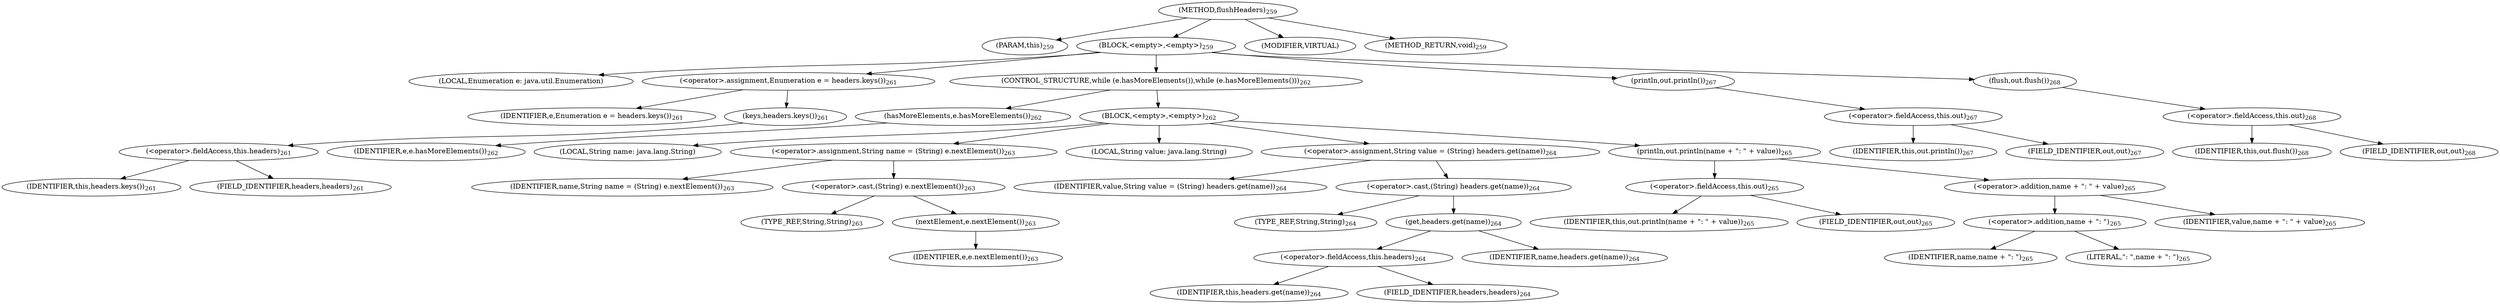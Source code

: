 digraph "flushHeaders" {  
"362" [label = <(METHOD,flushHeaders)<SUB>259</SUB>> ]
"363" [label = <(PARAM,this)<SUB>259</SUB>> ]
"364" [label = <(BLOCK,&lt;empty&gt;,&lt;empty&gt;)<SUB>259</SUB>> ]
"365" [label = <(LOCAL,Enumeration e: java.util.Enumeration)> ]
"366" [label = <(&lt;operator&gt;.assignment,Enumeration e = headers.keys())<SUB>261</SUB>> ]
"367" [label = <(IDENTIFIER,e,Enumeration e = headers.keys())<SUB>261</SUB>> ]
"368" [label = <(keys,headers.keys())<SUB>261</SUB>> ]
"369" [label = <(&lt;operator&gt;.fieldAccess,this.headers)<SUB>261</SUB>> ]
"370" [label = <(IDENTIFIER,this,headers.keys())<SUB>261</SUB>> ]
"371" [label = <(FIELD_IDENTIFIER,headers,headers)<SUB>261</SUB>> ]
"372" [label = <(CONTROL_STRUCTURE,while (e.hasMoreElements()),while (e.hasMoreElements()))<SUB>262</SUB>> ]
"373" [label = <(hasMoreElements,e.hasMoreElements())<SUB>262</SUB>> ]
"374" [label = <(IDENTIFIER,e,e.hasMoreElements())<SUB>262</SUB>> ]
"375" [label = <(BLOCK,&lt;empty&gt;,&lt;empty&gt;)<SUB>262</SUB>> ]
"376" [label = <(LOCAL,String name: java.lang.String)> ]
"377" [label = <(&lt;operator&gt;.assignment,String name = (String) e.nextElement())<SUB>263</SUB>> ]
"378" [label = <(IDENTIFIER,name,String name = (String) e.nextElement())<SUB>263</SUB>> ]
"379" [label = <(&lt;operator&gt;.cast,(String) e.nextElement())<SUB>263</SUB>> ]
"380" [label = <(TYPE_REF,String,String)<SUB>263</SUB>> ]
"381" [label = <(nextElement,e.nextElement())<SUB>263</SUB>> ]
"382" [label = <(IDENTIFIER,e,e.nextElement())<SUB>263</SUB>> ]
"383" [label = <(LOCAL,String value: java.lang.String)> ]
"384" [label = <(&lt;operator&gt;.assignment,String value = (String) headers.get(name))<SUB>264</SUB>> ]
"385" [label = <(IDENTIFIER,value,String value = (String) headers.get(name))<SUB>264</SUB>> ]
"386" [label = <(&lt;operator&gt;.cast,(String) headers.get(name))<SUB>264</SUB>> ]
"387" [label = <(TYPE_REF,String,String)<SUB>264</SUB>> ]
"388" [label = <(get,headers.get(name))<SUB>264</SUB>> ]
"389" [label = <(&lt;operator&gt;.fieldAccess,this.headers)<SUB>264</SUB>> ]
"390" [label = <(IDENTIFIER,this,headers.get(name))<SUB>264</SUB>> ]
"391" [label = <(FIELD_IDENTIFIER,headers,headers)<SUB>264</SUB>> ]
"392" [label = <(IDENTIFIER,name,headers.get(name))<SUB>264</SUB>> ]
"393" [label = <(println,out.println(name + &quot;: &quot; + value))<SUB>265</SUB>> ]
"394" [label = <(&lt;operator&gt;.fieldAccess,this.out)<SUB>265</SUB>> ]
"395" [label = <(IDENTIFIER,this,out.println(name + &quot;: &quot; + value))<SUB>265</SUB>> ]
"396" [label = <(FIELD_IDENTIFIER,out,out)<SUB>265</SUB>> ]
"397" [label = <(&lt;operator&gt;.addition,name + &quot;: &quot; + value)<SUB>265</SUB>> ]
"398" [label = <(&lt;operator&gt;.addition,name + &quot;: &quot;)<SUB>265</SUB>> ]
"399" [label = <(IDENTIFIER,name,name + &quot;: &quot;)<SUB>265</SUB>> ]
"400" [label = <(LITERAL,&quot;: &quot;,name + &quot;: &quot;)<SUB>265</SUB>> ]
"401" [label = <(IDENTIFIER,value,name + &quot;: &quot; + value)<SUB>265</SUB>> ]
"402" [label = <(println,out.println())<SUB>267</SUB>> ]
"403" [label = <(&lt;operator&gt;.fieldAccess,this.out)<SUB>267</SUB>> ]
"404" [label = <(IDENTIFIER,this,out.println())<SUB>267</SUB>> ]
"405" [label = <(FIELD_IDENTIFIER,out,out)<SUB>267</SUB>> ]
"406" [label = <(flush,out.flush())<SUB>268</SUB>> ]
"407" [label = <(&lt;operator&gt;.fieldAccess,this.out)<SUB>268</SUB>> ]
"408" [label = <(IDENTIFIER,this,out.flush())<SUB>268</SUB>> ]
"409" [label = <(FIELD_IDENTIFIER,out,out)<SUB>268</SUB>> ]
"410" [label = <(MODIFIER,VIRTUAL)> ]
"411" [label = <(METHOD_RETURN,void)<SUB>259</SUB>> ]
  "362" -> "363" 
  "362" -> "364" 
  "362" -> "410" 
  "362" -> "411" 
  "364" -> "365" 
  "364" -> "366" 
  "364" -> "372" 
  "364" -> "402" 
  "364" -> "406" 
  "366" -> "367" 
  "366" -> "368" 
  "368" -> "369" 
  "369" -> "370" 
  "369" -> "371" 
  "372" -> "373" 
  "372" -> "375" 
  "373" -> "374" 
  "375" -> "376" 
  "375" -> "377" 
  "375" -> "383" 
  "375" -> "384" 
  "375" -> "393" 
  "377" -> "378" 
  "377" -> "379" 
  "379" -> "380" 
  "379" -> "381" 
  "381" -> "382" 
  "384" -> "385" 
  "384" -> "386" 
  "386" -> "387" 
  "386" -> "388" 
  "388" -> "389" 
  "388" -> "392" 
  "389" -> "390" 
  "389" -> "391" 
  "393" -> "394" 
  "393" -> "397" 
  "394" -> "395" 
  "394" -> "396" 
  "397" -> "398" 
  "397" -> "401" 
  "398" -> "399" 
  "398" -> "400" 
  "402" -> "403" 
  "403" -> "404" 
  "403" -> "405" 
  "406" -> "407" 
  "407" -> "408" 
  "407" -> "409" 
}
